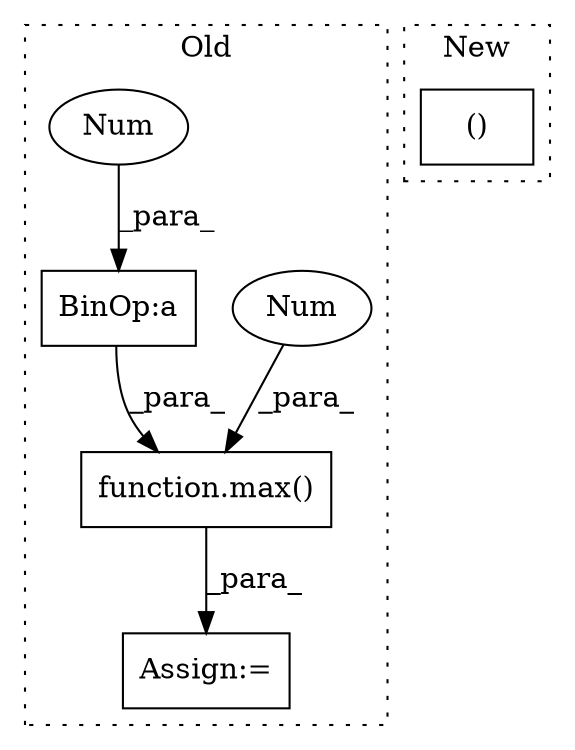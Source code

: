 digraph G {
subgraph cluster0 {
1 [label="function.max()" a="75" s="11883,11914" l="4,1" shape="box"];
3 [label="Assign:=" a="68" s="11880" l="3" shape="box"];
4 [label="Num" a="76" s="11887" l="1" shape="ellipse"];
5 [label="BinOp:a" a="82" s="11751" l="3" shape="box"];
6 [label="Num" a="76" s="11750" l="1" shape="ellipse"];
label = "Old";
style="dotted";
}
subgraph cluster1 {
2 [label="()" a="54" s="21689" l="8" shape="box"];
label = "New";
style="dotted";
}
1 -> 3 [label="_para_"];
4 -> 1 [label="_para_"];
5 -> 1 [label="_para_"];
6 -> 5 [label="_para_"];
}